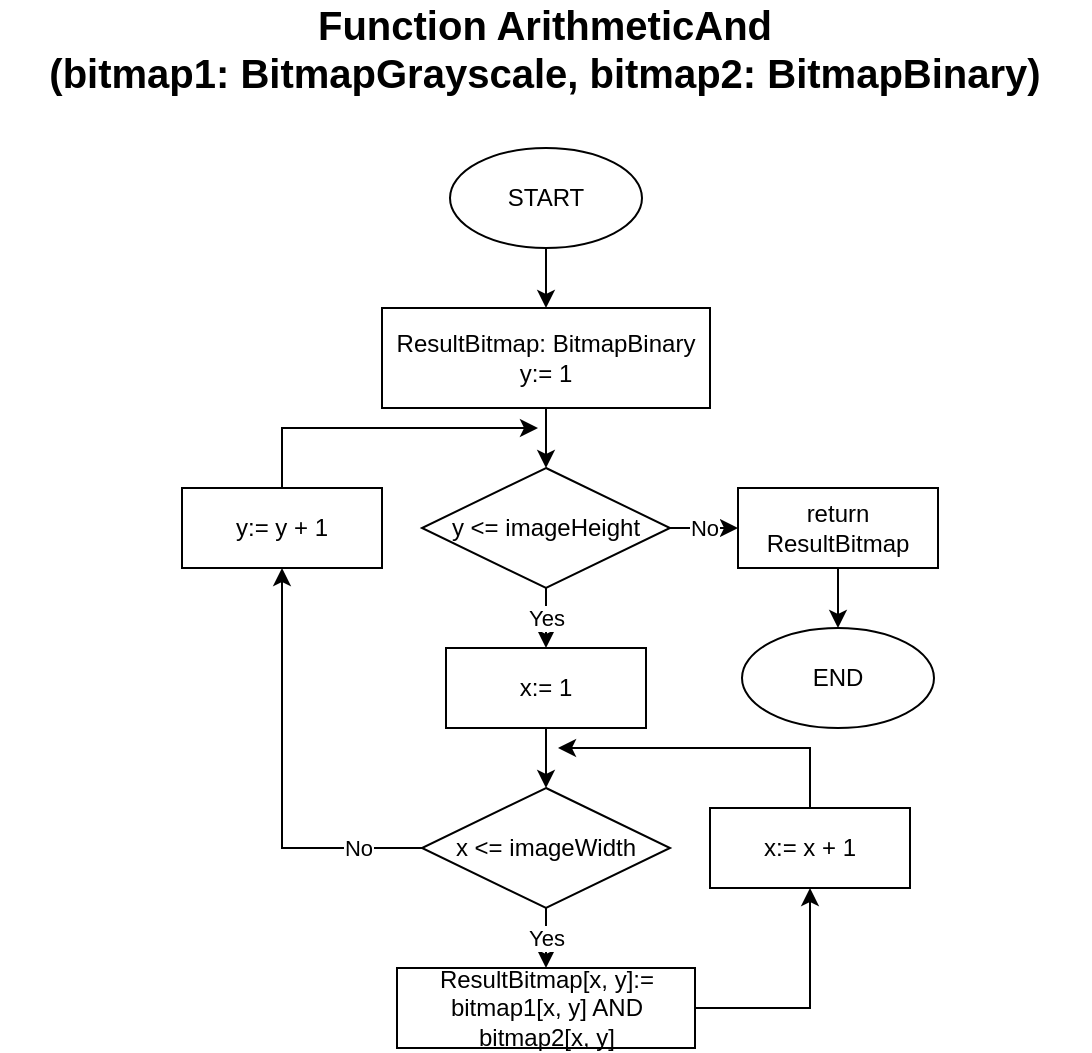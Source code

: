 <mxfile version="13.9.9" type="device"><diagram id="ysN-NlCyL3t_3FKBJuII" name="Page-1"><mxGraphModel dx="920" dy="585" grid="1" gridSize="10" guides="1" tooltips="1" connect="1" arrows="1" fold="1" page="1" pageScale="1" pageWidth="827" pageHeight="1169" math="0" shadow="0"><root><mxCell id="0"/><mxCell id="1" parent="0"/><mxCell id="FIG5rOxh584Xls8_uSz7-1" value="&lt;font style=&quot;font-size: 20px&quot;&gt;&lt;b&gt;Function ArithmeticAnd&lt;br&gt;(bitmap1: BitmapGrayscale, bitmap2: BitmapBinary)&lt;/b&gt;&lt;/font&gt;" style="text;html=1;strokeColor=none;fillColor=none;align=center;verticalAlign=middle;whiteSpace=wrap;rounded=0;" vertex="1" parent="1"><mxGeometry x="141" y="50" width="545" height="20" as="geometry"/></mxCell><mxCell id="FIG5rOxh584Xls8_uSz7-4" value="" style="edgeStyle=orthogonalEdgeStyle;rounded=0;orthogonalLoop=1;jettySize=auto;html=1;" edge="1" parent="1" source="FIG5rOxh584Xls8_uSz7-2" target="FIG5rOxh584Xls8_uSz7-3"><mxGeometry relative="1" as="geometry"/></mxCell><mxCell id="FIG5rOxh584Xls8_uSz7-2" value="START" style="ellipse;whiteSpace=wrap;html=1;" vertex="1" parent="1"><mxGeometry x="366" y="110" width="96" height="50" as="geometry"/></mxCell><mxCell id="FIG5rOxh584Xls8_uSz7-6" value="" style="edgeStyle=orthogonalEdgeStyle;rounded=0;orthogonalLoop=1;jettySize=auto;html=1;" edge="1" parent="1" source="FIG5rOxh584Xls8_uSz7-3" target="FIG5rOxh584Xls8_uSz7-5"><mxGeometry relative="1" as="geometry"/></mxCell><mxCell id="FIG5rOxh584Xls8_uSz7-3" value="ResultBitmap: BitmapBinary&lt;br&gt;y:= 1" style="rounded=0;whiteSpace=wrap;html=1;" vertex="1" parent="1"><mxGeometry x="332" y="190" width="164" height="50" as="geometry"/></mxCell><mxCell id="FIG5rOxh584Xls8_uSz7-8" value="Yes" style="edgeStyle=orthogonalEdgeStyle;rounded=0;orthogonalLoop=1;jettySize=auto;html=1;" edge="1" parent="1" source="FIG5rOxh584Xls8_uSz7-5" target="FIG5rOxh584Xls8_uSz7-7"><mxGeometry relative="1" as="geometry"/></mxCell><mxCell id="FIG5rOxh584Xls8_uSz7-23" value="No" style="edgeStyle=orthogonalEdgeStyle;rounded=0;orthogonalLoop=1;jettySize=auto;html=1;" edge="1" parent="1" source="FIG5rOxh584Xls8_uSz7-5" target="FIG5rOxh584Xls8_uSz7-22"><mxGeometry relative="1" as="geometry"/></mxCell><mxCell id="FIG5rOxh584Xls8_uSz7-5" value="y &amp;lt;= imageHeight" style="rhombus;whiteSpace=wrap;html=1;" vertex="1" parent="1"><mxGeometry x="352" y="270" width="124" height="60" as="geometry"/></mxCell><mxCell id="FIG5rOxh584Xls8_uSz7-10" value="" style="edgeStyle=orthogonalEdgeStyle;rounded=0;orthogonalLoop=1;jettySize=auto;html=1;" edge="1" parent="1" source="FIG5rOxh584Xls8_uSz7-7" target="FIG5rOxh584Xls8_uSz7-9"><mxGeometry relative="1" as="geometry"/></mxCell><mxCell id="FIG5rOxh584Xls8_uSz7-7" value="x:= 1" style="rounded=0;whiteSpace=wrap;html=1;" vertex="1" parent="1"><mxGeometry x="364" y="360" width="100" height="40" as="geometry"/></mxCell><mxCell id="FIG5rOxh584Xls8_uSz7-12" value="Yes" style="edgeStyle=orthogonalEdgeStyle;rounded=0;orthogonalLoop=1;jettySize=auto;html=1;" edge="1" parent="1" source="FIG5rOxh584Xls8_uSz7-9" target="FIG5rOxh584Xls8_uSz7-11"><mxGeometry relative="1" as="geometry"/></mxCell><mxCell id="FIG5rOxh584Xls8_uSz7-17" value="No" style="edgeStyle=orthogonalEdgeStyle;rounded=0;orthogonalLoop=1;jettySize=auto;html=1;entryX=0.5;entryY=1;entryDx=0;entryDy=0;" edge="1" parent="1" source="FIG5rOxh584Xls8_uSz7-9" target="FIG5rOxh584Xls8_uSz7-16"><mxGeometry x="-0.695" relative="1" as="geometry"><mxPoint as="offset"/></mxGeometry></mxCell><mxCell id="FIG5rOxh584Xls8_uSz7-9" value="x &amp;lt;= imageWidth" style="rhombus;whiteSpace=wrap;html=1;" vertex="1" parent="1"><mxGeometry x="352" y="430" width="124" height="60" as="geometry"/></mxCell><mxCell id="FIG5rOxh584Xls8_uSz7-14" style="edgeStyle=orthogonalEdgeStyle;rounded=0;orthogonalLoop=1;jettySize=auto;html=1;entryX=0.5;entryY=1;entryDx=0;entryDy=0;" edge="1" parent="1" source="FIG5rOxh584Xls8_uSz7-11" target="FIG5rOxh584Xls8_uSz7-13"><mxGeometry relative="1" as="geometry"/></mxCell><mxCell id="FIG5rOxh584Xls8_uSz7-11" value="ResultBitmap[x, y]:= bitmap1[x, y] AND bitmap2[x, y]" style="rounded=0;whiteSpace=wrap;html=1;" vertex="1" parent="1"><mxGeometry x="339.5" y="520" width="149" height="40" as="geometry"/></mxCell><mxCell id="FIG5rOxh584Xls8_uSz7-15" style="edgeStyle=orthogonalEdgeStyle;rounded=0;orthogonalLoop=1;jettySize=auto;html=1;" edge="1" parent="1" source="FIG5rOxh584Xls8_uSz7-13"><mxGeometry relative="1" as="geometry"><mxPoint x="420" y="410" as="targetPoint"/><Array as="points"><mxPoint x="546" y="410"/></Array></mxGeometry></mxCell><mxCell id="FIG5rOxh584Xls8_uSz7-13" value="x:= x + 1" style="rounded=0;whiteSpace=wrap;html=1;" vertex="1" parent="1"><mxGeometry x="496" y="440" width="100" height="40" as="geometry"/></mxCell><mxCell id="FIG5rOxh584Xls8_uSz7-18" style="edgeStyle=orthogonalEdgeStyle;rounded=0;orthogonalLoop=1;jettySize=auto;html=1;" edge="1" parent="1" source="FIG5rOxh584Xls8_uSz7-16"><mxGeometry relative="1" as="geometry"><mxPoint x="410" y="250" as="targetPoint"/><Array as="points"><mxPoint x="282" y="250"/></Array></mxGeometry></mxCell><mxCell id="FIG5rOxh584Xls8_uSz7-16" value="y:= y + 1" style="rounded=0;whiteSpace=wrap;html=1;" vertex="1" parent="1"><mxGeometry x="232" y="280" width="100" height="40" as="geometry"/></mxCell><mxCell id="FIG5rOxh584Xls8_uSz7-25" value="" style="edgeStyle=orthogonalEdgeStyle;rounded=0;orthogonalLoop=1;jettySize=auto;html=1;" edge="1" parent="1" source="FIG5rOxh584Xls8_uSz7-22" target="FIG5rOxh584Xls8_uSz7-24"><mxGeometry relative="1" as="geometry"/></mxCell><mxCell id="FIG5rOxh584Xls8_uSz7-22" value="return ResultBitmap" style="rounded=0;whiteSpace=wrap;html=1;" vertex="1" parent="1"><mxGeometry x="510" y="280" width="100" height="40" as="geometry"/></mxCell><mxCell id="FIG5rOxh584Xls8_uSz7-24" value="END" style="ellipse;whiteSpace=wrap;html=1;" vertex="1" parent="1"><mxGeometry x="512" y="350" width="96" height="50" as="geometry"/></mxCell></root></mxGraphModel></diagram></mxfile>